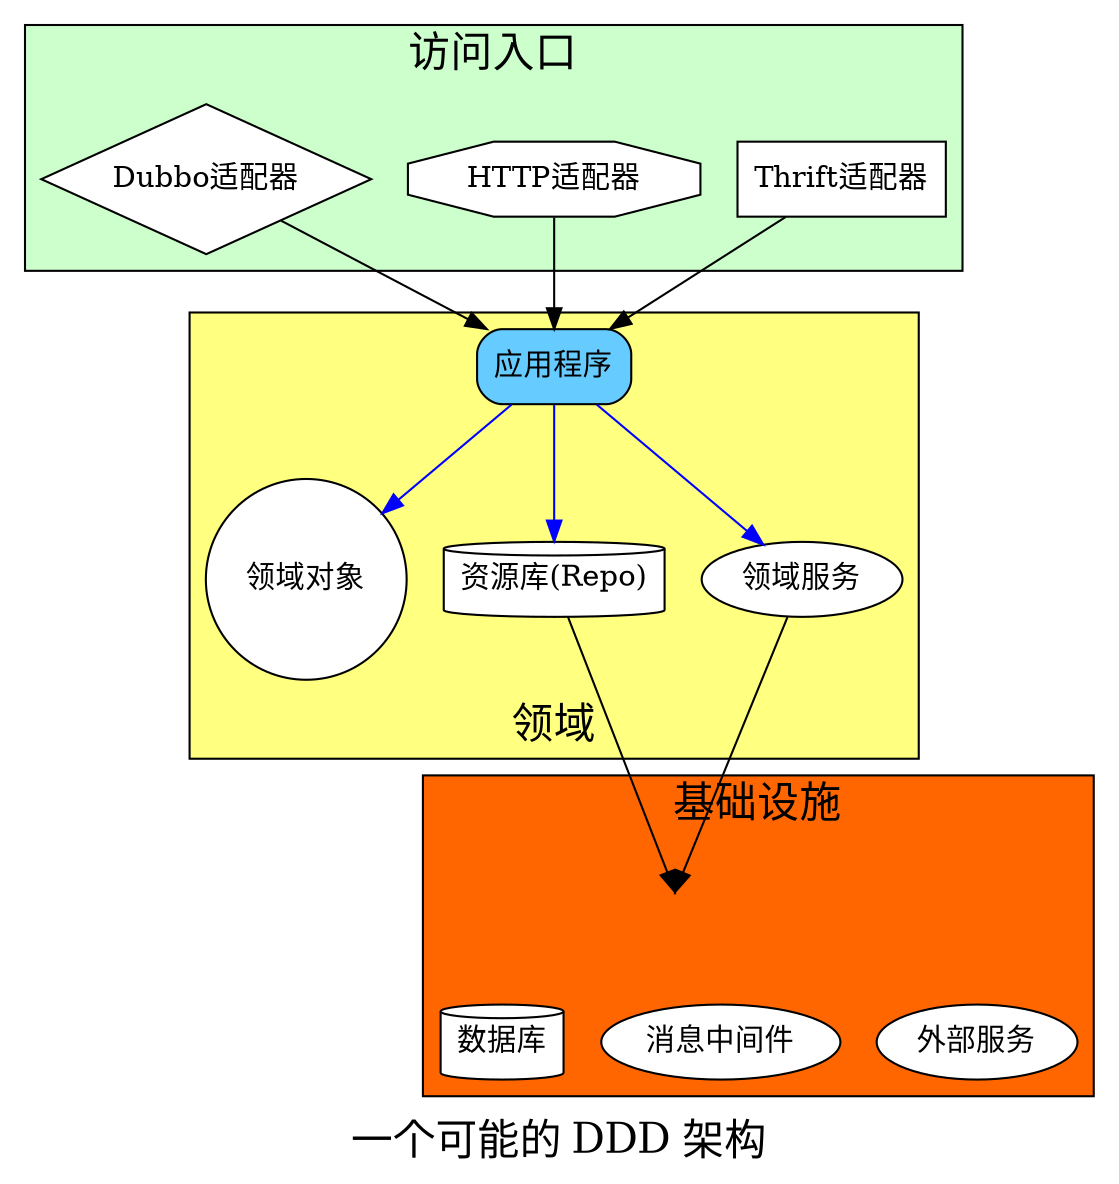 digraph architecture {
    splines=false
    subgraph cluster_domain{
        node[style=filled;fillcolor=white]
        edge[color=blue];
        app[label="应用程序";style="rounded,filled";shape=box;fillcolor="#66ccff"]
        o[label="领域对象";shape=circle]
        repo[label="资源库(Repo)";shape=cylinder];
        d_ser[label="领域服务"];

        
        app->repo
        app->o
        app->d_ser
        labelloc=b;
        label="领域";
        fontsize=20;
        style=filled;
        fillcolor="#ffff80";
        out[style=invisible;rank=min]
        
    }

    edge[head=invis;headport=w]
    d_ser->in
    repo->in
    edge[headport=none]
    subgraph cluster_infr{
        in[style=invisible;rank=same;height=0;width=0]
        node[style=filled;fillcolor=white]
        db[label="数据库";shape=cylinder]
        mq[label="消息中间件"]
        ex_ser[label="外部服务"];
        edge[style=invis];
        _r[style=invis;]
        
        in->db,mq,ex_ser
        
        fontsize=20;
        label="基础设施";
        style=filled;
        fillcolor="#ff6600";
    }

    subgraph cluster_entry{
        node[style=filled;fillcolor=white]
        a2[label="Thrift适配器";shape=box;width=1];
        
        a0[label="HTTP适配器";shape=octagon];
        a1[label="Dubbo适配器";shape=diamond;height=1];

        a2->app;    
        a0->app;
        a1->app;
        fontsize=20;
        label="访问入口";
        style=filled;
        shape=oval;
        fillcolor="#ccffcc";       
    }



    fontsize=20
    label="一个可能的 DDD 架构";
}

